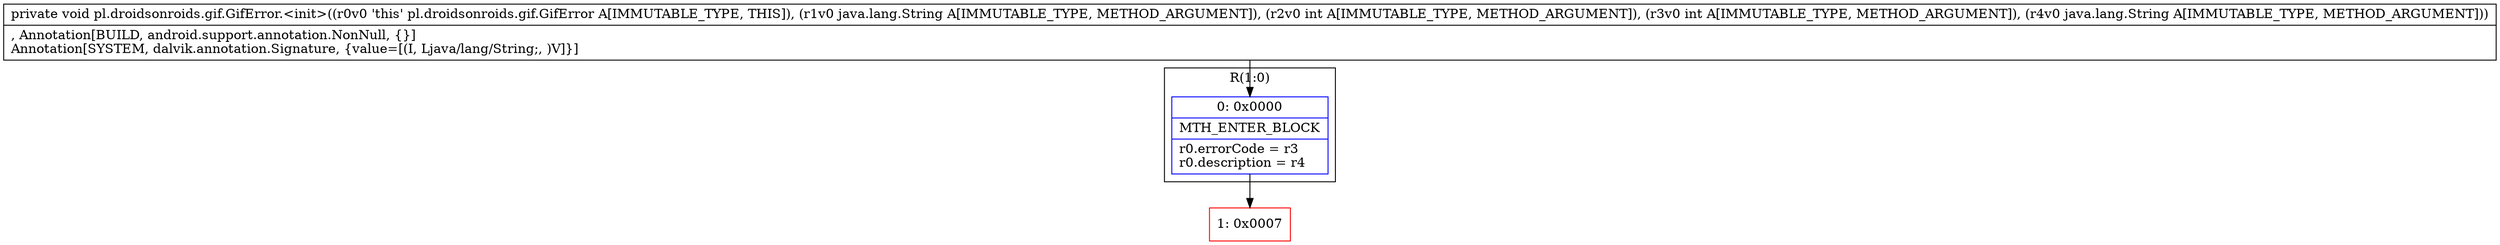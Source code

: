 digraph "CFG forpl.droidsonroids.gif.GifError.\<init\>(Ljava\/lang\/String;IILjava\/lang\/String;)V" {
subgraph cluster_Region_663528500 {
label = "R(1:0)";
node [shape=record,color=blue];
Node_0 [shape=record,label="{0\:\ 0x0000|MTH_ENTER_BLOCK\l|r0.errorCode = r3\lr0.description = r4\l}"];
}
Node_1 [shape=record,color=red,label="{1\:\ 0x0007}"];
MethodNode[shape=record,label="{private void pl.droidsonroids.gif.GifError.\<init\>((r0v0 'this' pl.droidsonroids.gif.GifError A[IMMUTABLE_TYPE, THIS]), (r1v0 java.lang.String A[IMMUTABLE_TYPE, METHOD_ARGUMENT]), (r2v0 int A[IMMUTABLE_TYPE, METHOD_ARGUMENT]), (r3v0 int A[IMMUTABLE_TYPE, METHOD_ARGUMENT]), (r4v0 java.lang.String A[IMMUTABLE_TYPE, METHOD_ARGUMENT]))  | , Annotation[BUILD, android.support.annotation.NonNull, \{\}]\lAnnotation[SYSTEM, dalvik.annotation.Signature, \{value=[(I, Ljava\/lang\/String;, )V]\}]\l}"];
MethodNode -> Node_0;
Node_0 -> Node_1;
}

